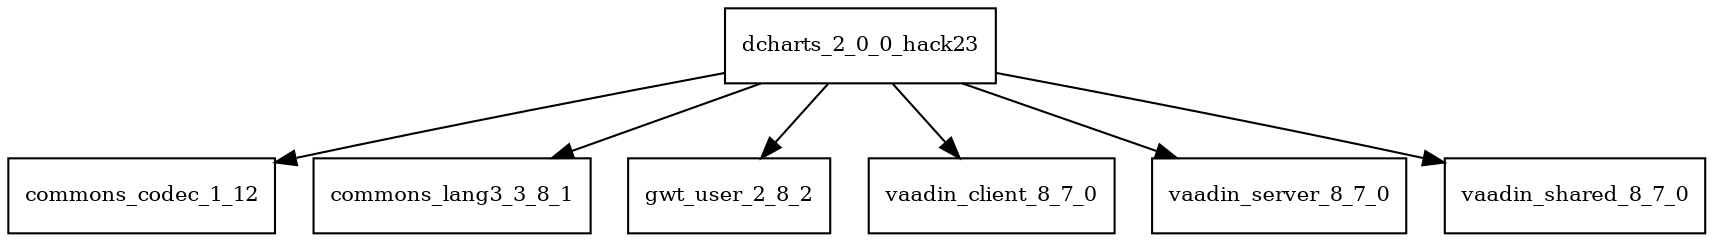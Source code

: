 digraph dcharts_2_0_0_hack23_dependencies {
  node [shape = box, fontsize=10.0];
  dcharts_2_0_0_hack23 -> commons_codec_1_12;
  dcharts_2_0_0_hack23 -> commons_lang3_3_8_1;
  dcharts_2_0_0_hack23 -> gwt_user_2_8_2;
  dcharts_2_0_0_hack23 -> vaadin_client_8_7_0;
  dcharts_2_0_0_hack23 -> vaadin_server_8_7_0;
  dcharts_2_0_0_hack23 -> vaadin_shared_8_7_0;
}
